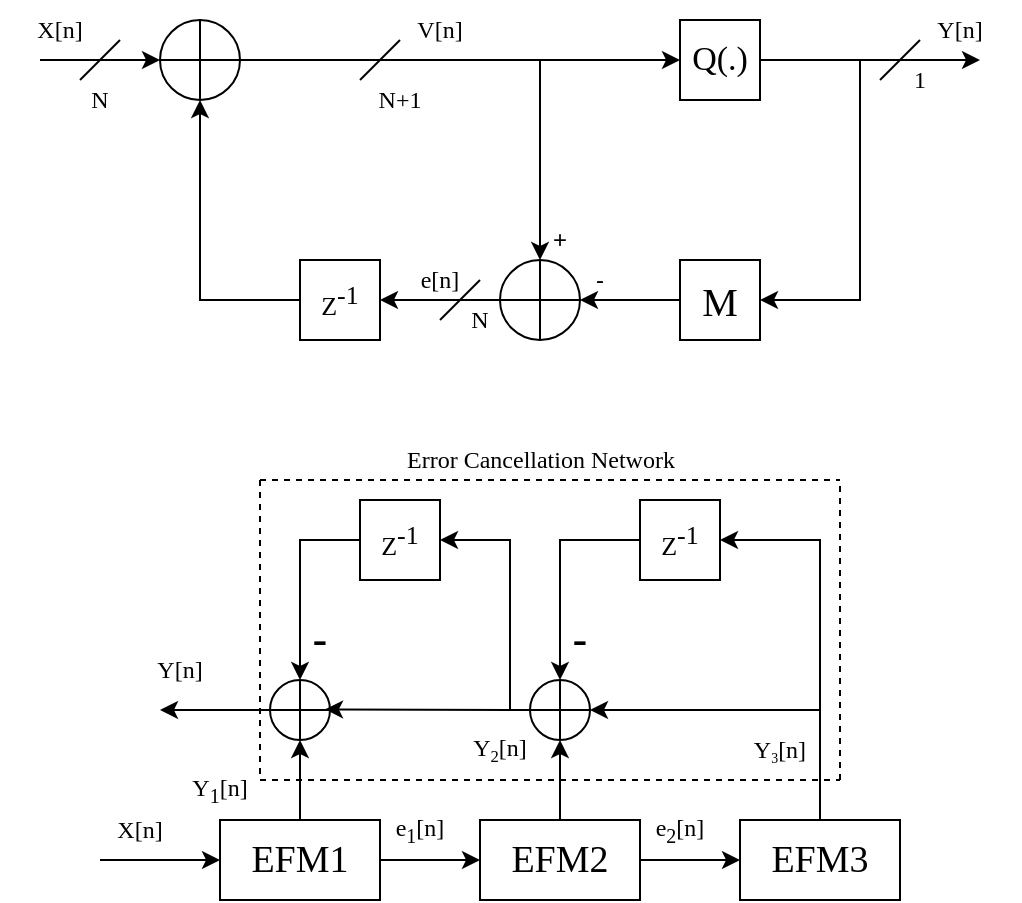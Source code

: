 <mxfile version="24.8.3">
  <diagram name="Page-1" id="TCvKn2FlbOjcWEEe7T0I">
    <mxGraphModel dx="744" dy="404" grid="1" gridSize="10" guides="1" tooltips="1" connect="1" arrows="1" fold="1" page="1" pageScale="1" pageWidth="850" pageHeight="1100" math="0" shadow="0">
      <root>
        <mxCell id="0" />
        <mxCell id="1" parent="0" />
        <mxCell id="_PkQy3ITGYc31uTXGcxD-1" value="Z&lt;sup style=&quot;font-size: 13px;&quot;&gt;-1&lt;/sup&gt;" style="whiteSpace=wrap;html=1;aspect=fixed;fontFamily=palatino;fontSize=13;" parent="1" vertex="1">
          <mxGeometry x="320" y="440" width="40" height="40" as="geometry" />
        </mxCell>
        <mxCell id="_PkQy3ITGYc31uTXGcxD-2" value="&lt;font style=&quot;font-size: 20px;&quot; face=&quot;palatino&quot;&gt;M&lt;/font&gt;" style="whiteSpace=wrap;html=1;aspect=fixed;" parent="1" vertex="1">
          <mxGeometry x="510" y="440" width="40" height="40" as="geometry" />
        </mxCell>
        <mxCell id="_PkQy3ITGYc31uTXGcxD-5" style="edgeStyle=orthogonalEdgeStyle;rounded=0;orthogonalLoop=1;jettySize=auto;html=1;entryX=0;entryY=0.5;entryDx=0;entryDy=0;" parent="1" source="_PkQy3ITGYc31uTXGcxD-3" target="_PkQy3ITGYc31uTXGcxD-4" edge="1">
          <mxGeometry relative="1" as="geometry" />
        </mxCell>
        <mxCell id="_PkQy3ITGYc31uTXGcxD-3" value="" style="verticalLabelPosition=bottom;verticalAlign=top;html=1;shape=mxgraph.flowchart.summing_function;" parent="1" vertex="1">
          <mxGeometry x="250" y="320" width="40" height="40" as="geometry" />
        </mxCell>
        <mxCell id="_PkQy3ITGYc31uTXGcxD-4" value="&lt;font face=&quot;palatino&quot; style=&quot;font-size: 17px;&quot;&gt;Q(.)&lt;/font&gt;" style="whiteSpace=wrap;html=1;aspect=fixed;fontSize=17;" parent="1" vertex="1">
          <mxGeometry x="510" y="320" width="40" height="40" as="geometry" />
        </mxCell>
        <mxCell id="_PkQy3ITGYc31uTXGcxD-9" style="edgeStyle=orthogonalEdgeStyle;rounded=0;orthogonalLoop=1;jettySize=auto;html=1;entryX=1;entryY=0.5;entryDx=0;entryDy=0;" parent="1" source="_PkQy3ITGYc31uTXGcxD-7" target="_PkQy3ITGYc31uTXGcxD-1" edge="1">
          <mxGeometry relative="1" as="geometry" />
        </mxCell>
        <mxCell id="_PkQy3ITGYc31uTXGcxD-7" value="" style="verticalLabelPosition=bottom;verticalAlign=top;html=1;shape=mxgraph.flowchart.summing_function;" parent="1" vertex="1">
          <mxGeometry x="420" y="440" width="40" height="40" as="geometry" />
        </mxCell>
        <mxCell id="_PkQy3ITGYc31uTXGcxD-8" style="edgeStyle=orthogonalEdgeStyle;rounded=0;orthogonalLoop=1;jettySize=auto;html=1;entryX=1;entryY=0.5;entryDx=0;entryDy=0;entryPerimeter=0;" parent="1" source="_PkQy3ITGYc31uTXGcxD-2" target="_PkQy3ITGYc31uTXGcxD-7" edge="1">
          <mxGeometry relative="1" as="geometry" />
        </mxCell>
        <mxCell id="_PkQy3ITGYc31uTXGcxD-10" style="edgeStyle=orthogonalEdgeStyle;rounded=0;orthogonalLoop=1;jettySize=auto;html=1;entryX=0.5;entryY=1;entryDx=0;entryDy=0;entryPerimeter=0;" parent="1" source="_PkQy3ITGYc31uTXGcxD-1" target="_PkQy3ITGYc31uTXGcxD-3" edge="1">
          <mxGeometry relative="1" as="geometry">
            <Array as="points">
              <mxPoint x="270" y="460" />
              <mxPoint x="270" y="360" />
            </Array>
          </mxGeometry>
        </mxCell>
        <mxCell id="_PkQy3ITGYc31uTXGcxD-11" value="" style="endArrow=classic;html=1;rounded=0;entryX=0.5;entryY=0;entryDx=0;entryDy=0;entryPerimeter=0;" parent="1" target="_PkQy3ITGYc31uTXGcxD-7" edge="1">
          <mxGeometry width="50" height="50" relative="1" as="geometry">
            <mxPoint x="440" y="340" as="sourcePoint" />
            <mxPoint x="450" y="360" as="targetPoint" />
          </mxGeometry>
        </mxCell>
        <mxCell id="_PkQy3ITGYc31uTXGcxD-12" value="" style="endArrow=classic;html=1;rounded=0;exitX=1;exitY=0.5;exitDx=0;exitDy=0;" parent="1" source="_PkQy3ITGYc31uTXGcxD-4" edge="1">
          <mxGeometry width="50" height="50" relative="1" as="geometry">
            <mxPoint x="400" y="410" as="sourcePoint" />
            <mxPoint x="660" y="340" as="targetPoint" />
          </mxGeometry>
        </mxCell>
        <mxCell id="_PkQy3ITGYc31uTXGcxD-14" value="" style="endArrow=classic;html=1;rounded=0;entryX=1;entryY=0.5;entryDx=0;entryDy=0;" parent="1" target="_PkQy3ITGYc31uTXGcxD-2" edge="1">
          <mxGeometry width="50" height="50" relative="1" as="geometry">
            <mxPoint x="600" y="340" as="sourcePoint" />
            <mxPoint x="640" y="460" as="targetPoint" />
            <Array as="points">
              <mxPoint x="600" y="410" />
              <mxPoint x="600" y="460" />
            </Array>
          </mxGeometry>
        </mxCell>
        <mxCell id="_PkQy3ITGYc31uTXGcxD-15" value="" style="endArrow=classic;html=1;rounded=0;entryX=0;entryY=0.5;entryDx=0;entryDy=0;entryPerimeter=0;" parent="1" target="_PkQy3ITGYc31uTXGcxD-3" edge="1">
          <mxGeometry width="50" height="50" relative="1" as="geometry">
            <mxPoint x="190" y="340" as="sourcePoint" />
            <mxPoint x="160" y="320" as="targetPoint" />
          </mxGeometry>
        </mxCell>
        <mxCell id="_PkQy3ITGYc31uTXGcxD-16" value="&lt;font face=&quot;palatino&quot;&gt;X[n]&lt;/font&gt;" style="text;strokeColor=none;align=center;fillColor=none;html=1;verticalAlign=middle;whiteSpace=wrap;rounded=0;" parent="1" vertex="1">
          <mxGeometry x="170" y="310" width="60" height="30" as="geometry" />
        </mxCell>
        <mxCell id="_PkQy3ITGYc31uTXGcxD-17" value="&lt;font face=&quot;palatino&quot;&gt;Y[n]&lt;/font&gt;" style="text;strokeColor=none;align=center;fillColor=none;html=1;verticalAlign=middle;whiteSpace=wrap;rounded=0;" parent="1" vertex="1">
          <mxGeometry x="620" y="310" width="60" height="30" as="geometry" />
        </mxCell>
        <mxCell id="_PkQy3ITGYc31uTXGcxD-18" value="" style="endArrow=none;html=1;rounded=0;" parent="1" edge="1">
          <mxGeometry width="50" height="50" relative="1" as="geometry">
            <mxPoint x="610" y="350" as="sourcePoint" />
            <mxPoint x="630" y="330" as="targetPoint" />
          </mxGeometry>
        </mxCell>
        <mxCell id="_PkQy3ITGYc31uTXGcxD-20" value="&lt;font face=&quot;palatino&quot;&gt;1&lt;/font&gt;" style="text;strokeColor=none;align=center;fillColor=none;html=1;verticalAlign=middle;whiteSpace=wrap;rounded=0;" parent="1" vertex="1">
          <mxGeometry x="620" y="340" width="20" height="20" as="geometry" />
        </mxCell>
        <mxCell id="_PkQy3ITGYc31uTXGcxD-21" value="+" style="text;strokeColor=none;align=center;fillColor=none;html=1;verticalAlign=middle;whiteSpace=wrap;rounded=0;" parent="1" vertex="1">
          <mxGeometry x="440" y="420" width="20" height="20" as="geometry" />
        </mxCell>
        <mxCell id="_PkQy3ITGYc31uTXGcxD-22" value="-" style="text;strokeColor=none;align=center;fillColor=none;html=1;verticalAlign=middle;whiteSpace=wrap;rounded=0;" parent="1" vertex="1">
          <mxGeometry x="460" y="440" width="20" height="20" as="geometry" />
        </mxCell>
        <mxCell id="_PkQy3ITGYc31uTXGcxD-23" value="&lt;font face=&quot;palatino&quot;&gt;e[n&lt;/font&gt;&lt;span style=&quot;font-family: palatino; background-color: initial;&quot;&gt;]&lt;/span&gt;" style="text;strokeColor=none;align=center;fillColor=none;html=1;verticalAlign=middle;whiteSpace=wrap;rounded=0;" parent="1" vertex="1">
          <mxGeometry x="360" y="435" width="60" height="30" as="geometry" />
        </mxCell>
        <mxCell id="-JdMd0uZz80AwEYhtbHH-1" value="&lt;font style=&quot;font-size: 19px;&quot;&gt;EFM1&lt;/font&gt;" style="rounded=0;whiteSpace=wrap;html=1;fontFamily=palatino;" vertex="1" parent="1">
          <mxGeometry x="280" y="720" width="80" height="40" as="geometry" />
        </mxCell>
        <mxCell id="-JdMd0uZz80AwEYhtbHH-2" value="" style="endArrow=classic;html=1;rounded=0;entryX=0;entryY=0.5;entryDx=0;entryDy=0;" edge="1" parent="1" target="-JdMd0uZz80AwEYhtbHH-1">
          <mxGeometry width="50" height="50" relative="1" as="geometry">
            <mxPoint x="220" y="740" as="sourcePoint" />
            <mxPoint x="410" y="680" as="targetPoint" />
            <Array as="points">
              <mxPoint x="220" y="740" />
            </Array>
          </mxGeometry>
        </mxCell>
        <mxCell id="-JdMd0uZz80AwEYhtbHH-3" value="" style="endArrow=classic;html=1;rounded=0;exitX=1;exitY=0.5;exitDx=0;exitDy=0;" edge="1" parent="1" source="-JdMd0uZz80AwEYhtbHH-1">
          <mxGeometry width="50" height="50" relative="1" as="geometry">
            <mxPoint x="360" y="730" as="sourcePoint" />
            <mxPoint x="410" y="740" as="targetPoint" />
          </mxGeometry>
        </mxCell>
        <mxCell id="-JdMd0uZz80AwEYhtbHH-4" value="" style="endArrow=classic;html=1;rounded=0;exitX=0.5;exitY=0;exitDx=0;exitDy=0;" edge="1" parent="1" source="-JdMd0uZz80AwEYhtbHH-1">
          <mxGeometry width="50" height="50" relative="1" as="geometry">
            <mxPoint x="360" y="730" as="sourcePoint" />
            <mxPoint x="320" y="680" as="targetPoint" />
          </mxGeometry>
        </mxCell>
        <mxCell id="-JdMd0uZz80AwEYhtbHH-5" value="&lt;font style=&quot;font-size: 19px;&quot;&gt;EFM2&lt;/font&gt;" style="rounded=0;whiteSpace=wrap;html=1;fontFamily=palatino;" vertex="1" parent="1">
          <mxGeometry x="410" y="720" width="80" height="40" as="geometry" />
        </mxCell>
        <mxCell id="-JdMd0uZz80AwEYhtbHH-7" value="" style="endArrow=classic;html=1;rounded=0;exitX=1;exitY=0.5;exitDx=0;exitDy=0;" edge="1" parent="1" source="-JdMd0uZz80AwEYhtbHH-5">
          <mxGeometry width="50" height="50" relative="1" as="geometry">
            <mxPoint x="490" y="730" as="sourcePoint" />
            <mxPoint x="540" y="740" as="targetPoint" />
          </mxGeometry>
        </mxCell>
        <mxCell id="-JdMd0uZz80AwEYhtbHH-8" value="" style="endArrow=classic;html=1;rounded=0;exitX=0.5;exitY=0;exitDx=0;exitDy=0;" edge="1" parent="1" source="-JdMd0uZz80AwEYhtbHH-5">
          <mxGeometry width="50" height="50" relative="1" as="geometry">
            <mxPoint x="490" y="730" as="sourcePoint" />
            <mxPoint x="450" y="680" as="targetPoint" />
          </mxGeometry>
        </mxCell>
        <mxCell id="-JdMd0uZz80AwEYhtbHH-9" value="&lt;font style=&quot;font-size: 19px;&quot;&gt;EFM3&lt;/font&gt;" style="rounded=0;whiteSpace=wrap;html=1;fontFamily=palatino;" vertex="1" parent="1">
          <mxGeometry x="540" y="720" width="80" height="40" as="geometry" />
        </mxCell>
        <mxCell id="-JdMd0uZz80AwEYhtbHH-11" value="" style="endArrow=classic;html=1;rounded=0;exitX=0.5;exitY=0;exitDx=0;exitDy=0;entryX=1;entryY=0.5;entryDx=0;entryDy=0;" edge="1" parent="1" source="-JdMd0uZz80AwEYhtbHH-9" target="-JdMd0uZz80AwEYhtbHH-14">
          <mxGeometry width="50" height="50" relative="1" as="geometry">
            <mxPoint x="620" y="730" as="sourcePoint" />
            <mxPoint x="580" y="560" as="targetPoint" />
            <Array as="points">
              <mxPoint x="580" y="580" />
            </Array>
          </mxGeometry>
        </mxCell>
        <mxCell id="-JdMd0uZz80AwEYhtbHH-12" value="" style="verticalLabelPosition=bottom;verticalAlign=top;html=1;shape=mxgraph.flowchart.summing_function;" vertex="1" parent="1">
          <mxGeometry x="305" y="650" width="30" height="30" as="geometry" />
        </mxCell>
        <mxCell id="-JdMd0uZz80AwEYhtbHH-13" value="" style="verticalLabelPosition=bottom;verticalAlign=top;html=1;shape=mxgraph.flowchart.summing_function;" vertex="1" parent="1">
          <mxGeometry x="435" y="650" width="30" height="30" as="geometry" />
        </mxCell>
        <mxCell id="-JdMd0uZz80AwEYhtbHH-14" value="Z&lt;sup style=&quot;font-size: 13px;&quot;&gt;-1&lt;/sup&gt;" style="whiteSpace=wrap;html=1;aspect=fixed;fontFamily=palatino;fontSize=13;" vertex="1" parent="1">
          <mxGeometry x="490" y="560" width="40" height="40" as="geometry" />
        </mxCell>
        <mxCell id="-JdMd0uZz80AwEYhtbHH-15" value="Z&lt;sup style=&quot;font-size: 13px;&quot;&gt;-1&lt;/sup&gt;" style="whiteSpace=wrap;html=1;aspect=fixed;fontFamily=palatino;fontSize=13;" vertex="1" parent="1">
          <mxGeometry x="350" y="560" width="40" height="40" as="geometry" />
        </mxCell>
        <mxCell id="-JdMd0uZz80AwEYhtbHH-16" value="" style="endArrow=classic;html=1;rounded=0;entryX=0.5;entryY=0;entryDx=0;entryDy=0;entryPerimeter=0;exitX=0;exitY=0.5;exitDx=0;exitDy=0;" edge="1" parent="1" source="-JdMd0uZz80AwEYhtbHH-14" target="-JdMd0uZz80AwEYhtbHH-13">
          <mxGeometry width="50" height="50" relative="1" as="geometry">
            <mxPoint x="390" y="720" as="sourcePoint" />
            <mxPoint x="440" y="670" as="targetPoint" />
            <Array as="points">
              <mxPoint x="450" y="580" />
            </Array>
          </mxGeometry>
        </mxCell>
        <mxCell id="-JdMd0uZz80AwEYhtbHH-17" value="" style="endArrow=classic;html=1;rounded=0;entryX=1;entryY=0.5;entryDx=0;entryDy=0;entryPerimeter=0;" edge="1" parent="1" target="-JdMd0uZz80AwEYhtbHH-13">
          <mxGeometry width="50" height="50" relative="1" as="geometry">
            <mxPoint x="580" y="665" as="sourcePoint" />
            <mxPoint x="440" y="670" as="targetPoint" />
          </mxGeometry>
        </mxCell>
        <mxCell id="-JdMd0uZz80AwEYhtbHH-18" value="" style="endArrow=classic;html=1;rounded=0;entryX=1;entryY=0.5;entryDx=0;entryDy=0;entryPerimeter=0;exitX=0;exitY=0.5;exitDx=0;exitDy=0;exitPerimeter=0;" edge="1" parent="1" source="-JdMd0uZz80AwEYhtbHH-13">
          <mxGeometry width="50" height="50" relative="1" as="geometry">
            <mxPoint x="447.5" y="664.68" as="sourcePoint" />
            <mxPoint x="332.5" y="664.68" as="targetPoint" />
          </mxGeometry>
        </mxCell>
        <mxCell id="-JdMd0uZz80AwEYhtbHH-19" value="" style="endArrow=classic;html=1;rounded=0;entryX=0.5;entryY=0;entryDx=0;entryDy=0;entryPerimeter=0;" edge="1" parent="1">
          <mxGeometry width="50" height="50" relative="1" as="geometry">
            <mxPoint x="350" y="580" as="sourcePoint" />
            <mxPoint x="320" y="650" as="targetPoint" />
            <Array as="points">
              <mxPoint x="320" y="580" />
            </Array>
          </mxGeometry>
        </mxCell>
        <mxCell id="-JdMd0uZz80AwEYhtbHH-20" value="" style="endArrow=classic;html=1;rounded=0;entryX=1;entryY=0.5;entryDx=0;entryDy=0;exitX=0;exitY=0.5;exitDx=0;exitDy=0;exitPerimeter=0;" edge="1" parent="1">
          <mxGeometry width="50" height="50" relative="1" as="geometry">
            <mxPoint x="425" y="665" as="sourcePoint" />
            <mxPoint x="390" y="580" as="targetPoint" />
            <Array as="points">
              <mxPoint x="425" y="580" />
            </Array>
          </mxGeometry>
        </mxCell>
        <mxCell id="-JdMd0uZz80AwEYhtbHH-22" value="-" style="text;strokeColor=none;align=center;fillColor=none;html=1;verticalAlign=middle;whiteSpace=wrap;rounded=0;fontSize=23;" vertex="1" parent="1">
          <mxGeometry x="450" y="620" width="20" height="20" as="geometry" />
        </mxCell>
        <mxCell id="-JdMd0uZz80AwEYhtbHH-23" value="-" style="text;strokeColor=none;align=center;fillColor=none;html=1;verticalAlign=middle;whiteSpace=wrap;rounded=0;fontSize=23;" vertex="1" parent="1">
          <mxGeometry x="320" y="620" width="20" height="20" as="geometry" />
        </mxCell>
        <mxCell id="-JdMd0uZz80AwEYhtbHH-24" value="" style="endArrow=none;html=1;rounded=0;" edge="1" parent="1">
          <mxGeometry width="50" height="50" relative="1" as="geometry">
            <mxPoint x="210" y="350" as="sourcePoint" />
            <mxPoint x="230" y="330" as="targetPoint" />
          </mxGeometry>
        </mxCell>
        <mxCell id="-JdMd0uZz80AwEYhtbHH-25" value="N" style="text;strokeColor=none;align=center;fillColor=none;html=1;verticalAlign=middle;whiteSpace=wrap;rounded=0;fontFamily=palatino;" vertex="1" parent="1">
          <mxGeometry x="210" y="350" width="20" height="20" as="geometry" />
        </mxCell>
        <mxCell id="-JdMd0uZz80AwEYhtbHH-26" value="" style="endArrow=none;html=1;rounded=0;" edge="1" parent="1">
          <mxGeometry width="50" height="50" relative="1" as="geometry">
            <mxPoint x="390" y="470" as="sourcePoint" />
            <mxPoint x="410" y="450" as="targetPoint" />
          </mxGeometry>
        </mxCell>
        <mxCell id="-JdMd0uZz80AwEYhtbHH-27" value="N" style="text;strokeColor=none;align=center;fillColor=none;html=1;verticalAlign=middle;whiteSpace=wrap;rounded=0;fontFamily=palatino;" vertex="1" parent="1">
          <mxGeometry x="400" y="460" width="20" height="20" as="geometry" />
        </mxCell>
        <mxCell id="-JdMd0uZz80AwEYhtbHH-28" value="" style="endArrow=none;html=1;rounded=0;" edge="1" parent="1">
          <mxGeometry width="50" height="50" relative="1" as="geometry">
            <mxPoint x="350" y="350" as="sourcePoint" />
            <mxPoint x="370" y="330" as="targetPoint" />
          </mxGeometry>
        </mxCell>
        <mxCell id="-JdMd0uZz80AwEYhtbHH-29" value="N+1" style="text;strokeColor=none;align=center;fillColor=none;html=1;verticalAlign=middle;whiteSpace=wrap;rounded=0;fontFamily=palatino;" vertex="1" parent="1">
          <mxGeometry x="360" y="350" width="20" height="20" as="geometry" />
        </mxCell>
        <mxCell id="-JdMd0uZz80AwEYhtbHH-31" value="&lt;font face=&quot;palatino&quot;&gt;V[n]&lt;/font&gt;" style="text;strokeColor=none;align=center;fillColor=none;html=1;verticalAlign=middle;whiteSpace=wrap;rounded=0;" vertex="1" parent="1">
          <mxGeometry x="360" y="310" width="60" height="30" as="geometry" />
        </mxCell>
        <mxCell id="-JdMd0uZz80AwEYhtbHH-32" value="" style="endArrow=classic;html=1;rounded=0;exitX=0;exitY=0.5;exitDx=0;exitDy=0;exitPerimeter=0;" edge="1" parent="1">
          <mxGeometry width="50" height="50" relative="1" as="geometry">
            <mxPoint x="305" y="664.94" as="sourcePoint" />
            <mxPoint x="250" y="665" as="targetPoint" />
          </mxGeometry>
        </mxCell>
        <mxCell id="-JdMd0uZz80AwEYhtbHH-34" value="" style="endArrow=none;dashed=1;html=1;rounded=0;" edge="1" parent="1">
          <mxGeometry width="50" height="50" relative="1" as="geometry">
            <mxPoint x="300" y="550" as="sourcePoint" />
            <mxPoint x="590" y="550" as="targetPoint" />
          </mxGeometry>
        </mxCell>
        <mxCell id="-JdMd0uZz80AwEYhtbHH-35" value="" style="endArrow=none;dashed=1;html=1;rounded=0;" edge="1" parent="1">
          <mxGeometry width="50" height="50" relative="1" as="geometry">
            <mxPoint x="300" y="550" as="sourcePoint" />
            <mxPoint x="300" y="700" as="targetPoint" />
          </mxGeometry>
        </mxCell>
        <mxCell id="-JdMd0uZz80AwEYhtbHH-36" value="" style="endArrow=none;dashed=1;html=1;rounded=0;" edge="1" parent="1">
          <mxGeometry width="50" height="50" relative="1" as="geometry">
            <mxPoint x="590" y="700" as="sourcePoint" />
            <mxPoint x="590" y="550" as="targetPoint" />
          </mxGeometry>
        </mxCell>
        <mxCell id="-JdMd0uZz80AwEYhtbHH-37" value="" style="endArrow=none;dashed=1;html=1;rounded=0;" edge="1" parent="1">
          <mxGeometry width="50" height="50" relative="1" as="geometry">
            <mxPoint x="300" y="700" as="sourcePoint" />
            <mxPoint x="590" y="700" as="targetPoint" />
          </mxGeometry>
        </mxCell>
        <mxCell id="-JdMd0uZz80AwEYhtbHH-38" value="&lt;font face=&quot;palatino&quot;&gt;Error Cancellation Network&lt;/font&gt;" style="text;strokeColor=none;align=center;fillColor=none;html=1;verticalAlign=middle;whiteSpace=wrap;rounded=0;" vertex="1" parent="1">
          <mxGeometry x="367.5" y="530" width="145" height="20" as="geometry" />
        </mxCell>
        <mxCell id="-JdMd0uZz80AwEYhtbHH-39" value="&lt;font face=&quot;palatino&quot;&gt;X[n]&lt;/font&gt;" style="text;strokeColor=none;align=center;fillColor=none;html=1;verticalAlign=middle;whiteSpace=wrap;rounded=0;" vertex="1" parent="1">
          <mxGeometry x="210" y="710" width="60" height="30" as="geometry" />
        </mxCell>
        <mxCell id="-JdMd0uZz80AwEYhtbHH-40" value="&lt;font face=&quot;palatino&quot;&gt;Y&lt;sub&gt;1&lt;/sub&gt;&lt;/font&gt;&lt;span style=&quot;font-family: palatino; background-color: initial;&quot;&gt;[n]&lt;/span&gt;" style="text;strokeColor=none;align=center;fillColor=none;html=1;verticalAlign=middle;whiteSpace=wrap;rounded=0;" vertex="1" parent="1">
          <mxGeometry x="250" y="690" width="60" height="30" as="geometry" />
        </mxCell>
        <mxCell id="-JdMd0uZz80AwEYhtbHH-41" value="&lt;font face=&quot;palatino&quot;&gt;Y&lt;span style=&quot;font-size: 10px;&quot;&gt;&lt;sub&gt;2&lt;/sub&gt;&lt;/span&gt;&lt;/font&gt;&lt;span style=&quot;font-family: palatino; background-color: initial;&quot;&gt;[n]&lt;/span&gt;" style="text;strokeColor=none;align=center;fillColor=none;html=1;verticalAlign=middle;whiteSpace=wrap;rounded=0;" vertex="1" parent="1">
          <mxGeometry x="390" y="670" width="60" height="30" as="geometry" />
        </mxCell>
        <mxCell id="-JdMd0uZz80AwEYhtbHH-42" value="&lt;font face=&quot;palatino&quot;&gt;Y&lt;span style=&quot;font-size: 8.333px;&quot;&gt;&lt;sub&gt;3&lt;/sub&gt;&lt;/span&gt;&lt;/font&gt;&lt;span style=&quot;font-family: palatino; background-color: initial;&quot;&gt;[n]&lt;/span&gt;" style="text;strokeColor=none;align=center;fillColor=none;html=1;verticalAlign=middle;whiteSpace=wrap;rounded=0;" vertex="1" parent="1">
          <mxGeometry x="530" y="670" width="60" height="30" as="geometry" />
        </mxCell>
        <mxCell id="-JdMd0uZz80AwEYhtbHH-43" value="&lt;font face=&quot;palatino&quot;&gt;e&lt;sub&gt;1&lt;/sub&gt;[n&lt;/font&gt;&lt;span style=&quot;font-family: palatino; background-color: initial;&quot;&gt;]&lt;/span&gt;" style="text;strokeColor=none;align=center;fillColor=none;html=1;verticalAlign=middle;whiteSpace=wrap;rounded=0;" vertex="1" parent="1">
          <mxGeometry x="360" y="715" width="40" height="20" as="geometry" />
        </mxCell>
        <mxCell id="-JdMd0uZz80AwEYhtbHH-44" value="&lt;font face=&quot;palatino&quot;&gt;e&lt;sub&gt;2&lt;/sub&gt;[n&lt;/font&gt;&lt;span style=&quot;font-family: palatino; background-color: initial;&quot;&gt;]&lt;/span&gt;" style="text;strokeColor=none;align=center;fillColor=none;html=1;verticalAlign=middle;whiteSpace=wrap;rounded=0;" vertex="1" parent="1">
          <mxGeometry x="490" y="715" width="40" height="20" as="geometry" />
        </mxCell>
        <mxCell id="-JdMd0uZz80AwEYhtbHH-45" value="&lt;font face=&quot;palatino&quot;&gt;Y[n]&lt;/font&gt;" style="text;strokeColor=none;align=center;fillColor=none;html=1;verticalAlign=middle;whiteSpace=wrap;rounded=0;" vertex="1" parent="1">
          <mxGeometry x="230" y="630" width="60" height="30" as="geometry" />
        </mxCell>
      </root>
    </mxGraphModel>
  </diagram>
</mxfile>
